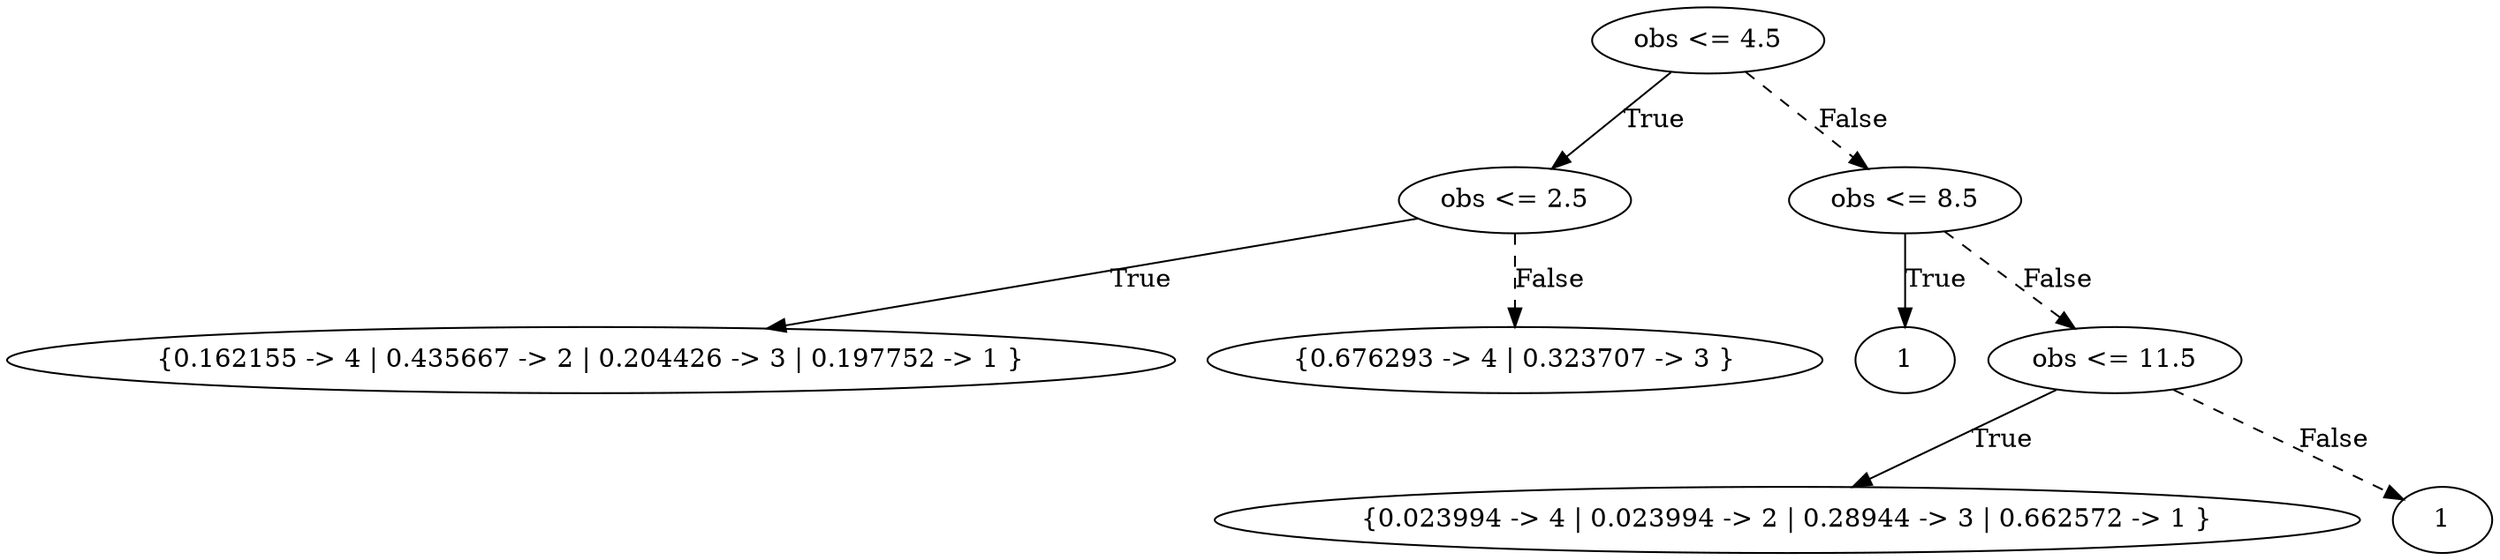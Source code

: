 digraph {
0 [label="obs <= 4.5"];
1 [label="obs <= 2.5"];
2 [label="{0.162155 -> 4 | 0.435667 -> 2 | 0.204426 -> 3 | 0.197752 -> 1 }"];
1 -> 2 [label="True"];
3 [label="{0.676293 -> 4 | 0.323707 -> 3 }"];
1 -> 3 [style="dashed", label="False"];
0 -> 1 [label="True"];
4 [label="obs <= 8.5"];
5 [label="1"];
4 -> 5 [label="True"];
6 [label="obs <= 11.5"];
7 [label="{0.023994 -> 4 | 0.023994 -> 2 | 0.28944 -> 3 | 0.662572 -> 1 }"];
6 -> 7 [label="True"];
8 [label="1"];
6 -> 8 [style="dashed", label="False"];
4 -> 6 [style="dashed", label="False"];
0 -> 4 [style="dashed", label="False"];

}